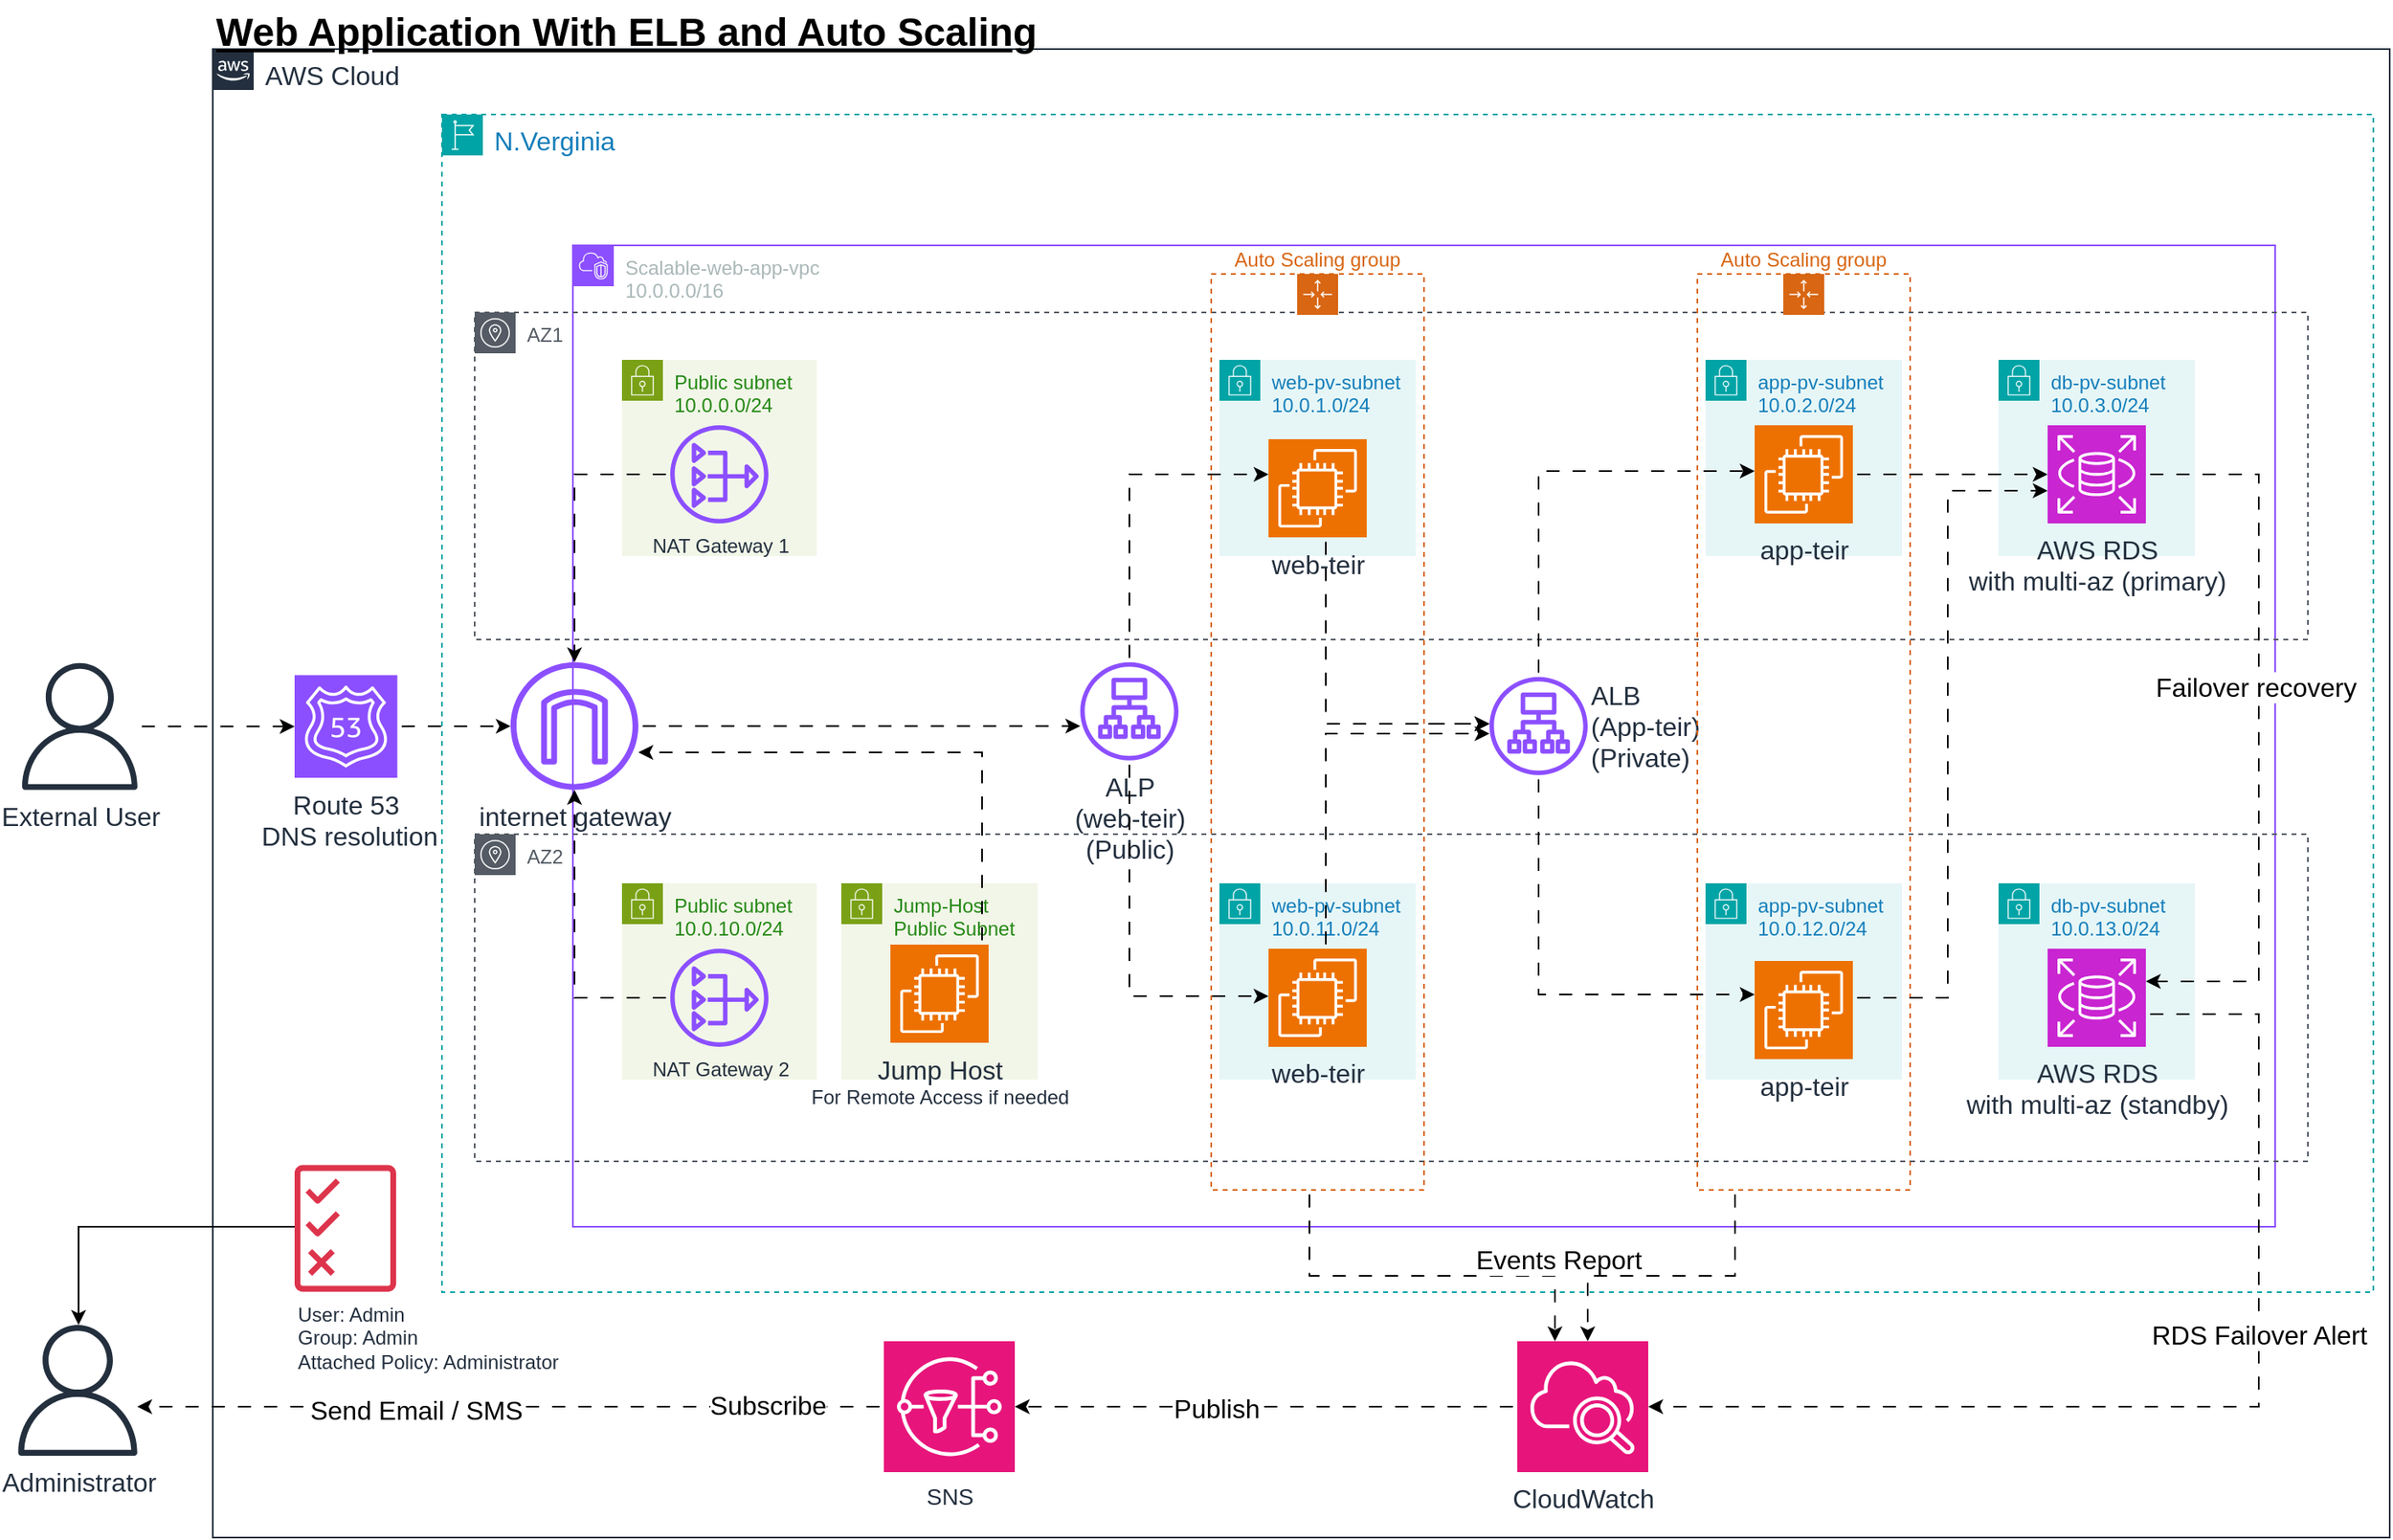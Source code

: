 <mxfile version="27.0.9">
  <diagram id="Ht1M8jgEwFfnCIfOTk4-" name="Page-1">
    <mxGraphModel dx="2320" dy="796" grid="1" gridSize="10" guides="1" tooltips="1" connect="1" arrows="1" fold="1" page="1" pageScale="1" pageWidth="827" pageHeight="1169" math="0" shadow="0">
      <root>
        <mxCell id="0" />
        <mxCell id="1" parent="0" />
        <mxCell id="b4flb2JjT_2tAVFo6Dxu-3" value="&lt;font style=&quot;font-size: 16px;&quot;&gt;AWS Cloud&lt;/font&gt;" style="points=[[0,0],[0.25,0],[0.5,0],[0.75,0],[1,0],[1,0.25],[1,0.5],[1,0.75],[1,1],[0.75,1],[0.5,1],[0.25,1],[0,1],[0,0.75],[0,0.5],[0,0.25]];outlineConnect=0;gradientColor=none;html=1;whiteSpace=wrap;fontSize=12;fontStyle=0;container=1;pointerEvents=0;collapsible=0;recursiveResize=0;shape=mxgraph.aws4.group;grIcon=mxgraph.aws4.group_aws_cloud_alt;strokeColor=#232F3E;fillColor=none;verticalAlign=top;align=left;spacingLeft=30;fontColor=#232F3E;dashed=0;shadow=0;" parent="1" vertex="1">
          <mxGeometry x="30" y="90" width="1330" height="910" as="geometry" />
        </mxCell>
        <mxCell id="b4flb2JjT_2tAVFo6Dxu-4" value="&lt;font style=&quot;font-size: 16px;&quot;&gt;N.Verginia&lt;/font&gt;&lt;div&gt;&lt;br&gt;&lt;/div&gt;" style="points=[[0,0],[0.25,0],[0.5,0],[0.75,0],[1,0],[1,0.25],[1,0.5],[1,0.75],[1,1],[0.75,1],[0.5,1],[0.25,1],[0,1],[0,0.75],[0,0.5],[0,0.25]];outlineConnect=0;gradientColor=none;html=1;whiteSpace=wrap;fontSize=10;fontStyle=0;container=1;pointerEvents=0;collapsible=0;recursiveResize=0;shape=mxgraph.aws4.group;grIcon=mxgraph.aws4.group_region;strokeColor=#00A4A6;fillColor=none;verticalAlign=top;align=left;spacingLeft=30;fontColor=#147EBA;dashed=1;" parent="b4flb2JjT_2tAVFo6Dxu-3" vertex="1">
          <mxGeometry x="140" y="40" width="1180" height="720" as="geometry" />
        </mxCell>
        <mxCell id="b4flb2JjT_2tAVFo6Dxu-5" value="Scalable-web-app-vpc&lt;br&gt;&lt;div&gt;10.0.0.0/16&lt;/div&gt;" style="points=[[0,0],[0.25,0],[0.5,0],[0.75,0],[1,0],[1,0.25],[1,0.5],[1,0.75],[1,1],[0.75,1],[0.5,1],[0.25,1],[0,1],[0,0.75],[0,0.5],[0,0.25]];outlineConnect=0;gradientColor=none;html=1;whiteSpace=wrap;fontSize=12;fontStyle=0;container=1;pointerEvents=0;collapsible=0;recursiveResize=0;shape=mxgraph.aws4.group;grIcon=mxgraph.aws4.group_vpc2;strokeColor=#8C4FFF;fillColor=none;verticalAlign=top;align=left;spacingLeft=30;fontColor=#AAB7B8;dashed=0;" parent="b4flb2JjT_2tAVFo6Dxu-4" vertex="1">
          <mxGeometry x="80" y="80" width="1040" height="600" as="geometry" />
        </mxCell>
        <mxCell id="K92_YSVIg4KTQZ9kCKeS-1" value="AZ1" style="sketch=0;outlineConnect=0;gradientColor=none;html=1;whiteSpace=wrap;fontSize=12;fontStyle=0;shape=mxgraph.aws4.group;grIcon=mxgraph.aws4.group_availability_zone;strokeColor=#545B64;fillColor=none;verticalAlign=top;align=left;spacingLeft=30;fontColor=#545B64;dashed=1;" parent="b4flb2JjT_2tAVFo6Dxu-5" vertex="1">
          <mxGeometry x="-60" y="41" width="1120" height="200" as="geometry" />
        </mxCell>
        <mxCell id="K92_YSVIg4KTQZ9kCKeS-3" value="db-pv-subnet&lt;div&gt;10.0.3.0/24&lt;/div&gt;" style="points=[[0,0],[0.25,0],[0.5,0],[0.75,0],[1,0],[1,0.25],[1,0.5],[1,0.75],[1,1],[0.75,1],[0.5,1],[0.25,1],[0,1],[0,0.75],[0,0.5],[0,0.25]];outlineConnect=0;gradientColor=none;html=1;whiteSpace=wrap;fontSize=12;fontStyle=0;container=1;pointerEvents=0;collapsible=0;recursiveResize=0;shape=mxgraph.aws4.group;grIcon=mxgraph.aws4.group_security_group;grStroke=0;strokeColor=#00A4A6;fillColor=#E6F6F7;verticalAlign=top;align=left;spacingLeft=30;fontColor=#147EBA;dashed=0;" parent="b4flb2JjT_2tAVFo6Dxu-5" vertex="1">
          <mxGeometry x="871" y="70" width="120" height="120" as="geometry" />
        </mxCell>
        <mxCell id="K92_YSVIg4KTQZ9kCKeS-4" value="&lt;font style=&quot;font-size: 16px;&quot;&gt;AWS RDS&lt;br&gt;with multi-az (primary)&lt;/font&gt;" style="sketch=0;points=[[0,0,0],[0.25,0,0],[0.5,0,0],[0.75,0,0],[1,0,0],[0,1,0],[0.25,1,0],[0.5,1,0],[0.75,1,0],[1,1,0],[0,0.25,0],[0,0.5,0],[0,0.75,0],[1,0.25,0],[1,0.5,0],[1,0.75,0]];outlineConnect=0;fontColor=#232F3E;fillColor=#C925D1;strokeColor=#ffffff;dashed=0;verticalLabelPosition=bottom;verticalAlign=top;align=center;html=1;fontSize=12;fontStyle=0;aspect=fixed;shape=mxgraph.aws4.resourceIcon;resIcon=mxgraph.aws4.rds;" parent="K92_YSVIg4KTQZ9kCKeS-3" vertex="1">
          <mxGeometry x="30" y="40" width="60" height="60" as="geometry" />
        </mxCell>
        <mxCell id="K92_YSVIg4KTQZ9kCKeS-10" value="&lt;font style=&quot;font-size: 16px;&quot;&gt;ALP&lt;br&gt;(web-teir)&lt;br&gt;(Public)&lt;/font&gt;" style="sketch=0;outlineConnect=0;fontColor=#232F3E;gradientColor=none;fillColor=#8C4FFF;strokeColor=none;dashed=0;verticalLabelPosition=bottom;verticalAlign=top;align=center;html=1;fontSize=12;fontStyle=0;aspect=fixed;pointerEvents=1;shape=mxgraph.aws4.application_load_balancer;" parent="b4flb2JjT_2tAVFo6Dxu-5" vertex="1">
          <mxGeometry x="310" y="254.88" width="60" height="60" as="geometry" />
        </mxCell>
        <mxCell id="K92_YSVIg4KTQZ9kCKeS-11" value="&lt;font style=&quot;font-size: 16px;&quot;&gt;ALB&lt;br&gt;(App-teir)&lt;br&gt;(Private)&lt;/font&gt;" style="sketch=0;outlineConnect=0;fontColor=#232F3E;gradientColor=none;fillColor=#8C4FFF;strokeColor=none;dashed=0;verticalLabelPosition=middle;verticalAlign=middle;align=left;html=1;fontSize=12;fontStyle=0;aspect=fixed;pointerEvents=1;shape=mxgraph.aws4.application_load_balancer;labelPosition=right;" parent="b4flb2JjT_2tAVFo6Dxu-5" vertex="1">
          <mxGeometry x="560" y="263.88" width="60" height="60" as="geometry" />
        </mxCell>
        <mxCell id="K92_YSVIg4KTQZ9kCKeS-13" value="Auto Scaling group" style="points=[[0,0],[0.25,0],[0.5,0],[0.75,0],[1,0],[1,0.25],[1,0.5],[1,0.75],[1,1],[0.75,1],[0.5,1],[0.25,1],[0,1],[0,0.75],[0,0.5],[0,0.25]];outlineConnect=0;gradientColor=none;html=1;whiteSpace=wrap;fontSize=12;fontStyle=0;container=1;pointerEvents=0;collapsible=0;recursiveResize=0;shape=mxgraph.aws4.groupCenter;grIcon=mxgraph.aws4.group_auto_scaling_group;grStroke=1;strokeColor=#D86613;fillColor=none;verticalAlign=bottom;align=center;fontColor=#D86613;dashed=1;spacingTop=25;labelPosition=center;verticalLabelPosition=top;" parent="b4flb2JjT_2tAVFo6Dxu-5" vertex="1">
          <mxGeometry x="687" y="17.53" width="130" height="560" as="geometry" />
        </mxCell>
        <mxCell id="9bY5V1TtdSW6T8y8k3cx-1" value="app-pv-subnet&lt;div&gt;10.0.2.0/24&lt;/div&gt;" style="points=[[0,0],[0.25,0],[0.5,0],[0.75,0],[1,0],[1,0.25],[1,0.5],[1,0.75],[1,1],[0.75,1],[0.5,1],[0.25,1],[0,1],[0,0.75],[0,0.5],[0,0.25]];outlineConnect=0;gradientColor=none;html=1;whiteSpace=wrap;fontSize=12;fontStyle=0;container=1;pointerEvents=0;collapsible=0;recursiveResize=0;shape=mxgraph.aws4.group;grIcon=mxgraph.aws4.group_security_group;grStroke=0;strokeColor=#00A4A6;fillColor=#E6F6F7;verticalAlign=top;align=left;spacingLeft=30;fontColor=#147EBA;dashed=0;" parent="K92_YSVIg4KTQZ9kCKeS-13" vertex="1">
          <mxGeometry x="5" y="52.47" width="120" height="120" as="geometry" />
        </mxCell>
        <mxCell id="K92_YSVIg4KTQZ9kCKeS-7" value="&lt;font style=&quot;font-size: 16px;&quot;&gt;app-teir&lt;/font&gt;" style="sketch=0;points=[[0,0,0],[0.25,0,0],[0.5,0,0],[0.75,0,0],[1,0,0],[0,1,0],[0.25,1,0],[0.5,1,0],[0.75,1,0],[1,1,0],[0,0.25,0],[0,0.5,0],[0,0.75,0],[1,0.25,0],[1,0.5,0],[1,0.75,0]];outlineConnect=0;fontColor=#232F3E;fillColor=#ED7100;strokeColor=#ffffff;dashed=0;verticalLabelPosition=bottom;verticalAlign=top;align=center;html=1;fontSize=12;fontStyle=0;aspect=fixed;shape=mxgraph.aws4.resourceIcon;resIcon=mxgraph.aws4.ec2;" parent="9bY5V1TtdSW6T8y8k3cx-1" vertex="1">
          <mxGeometry x="30" y="40" width="60" height="60" as="geometry" />
        </mxCell>
        <mxCell id="K92_YSVIg4KTQZ9kCKeS-28" style="edgeStyle=orthogonalEdgeStyle;rounded=0;orthogonalLoop=1;jettySize=auto;html=1;flowAnimation=1;" parent="b4flb2JjT_2tAVFo6Dxu-5" source="K92_YSVIg4KTQZ9kCKeS-14" target="K92_YSVIg4KTQZ9kCKeS-11" edge="1">
          <mxGeometry relative="1" as="geometry">
            <Array as="points">
              <mxPoint x="530" y="292.53" />
              <mxPoint x="530" y="292.53" />
            </Array>
          </mxGeometry>
        </mxCell>
        <mxCell id="K92_YSVIg4KTQZ9kCKeS-14" value="Auto Scaling group" style="points=[[0,0],[0.25,0],[0.5,0],[0.75,0],[1,0],[1,0.25],[1,0.5],[1,0.75],[1,1],[0.75,1],[0.5,1],[0.25,1],[0,1],[0,0.75],[0,0.5],[0,0.25]];outlineConnect=0;gradientColor=none;html=1;whiteSpace=wrap;fontSize=12;fontStyle=0;container=1;pointerEvents=0;collapsible=0;recursiveResize=0;shape=mxgraph.aws4.groupCenter;grIcon=mxgraph.aws4.group_auto_scaling_group;grStroke=1;strokeColor=#D86613;fillColor=none;verticalAlign=bottom;align=center;fontColor=#D86613;dashed=1;spacingTop=25;labelPosition=center;verticalLabelPosition=top;" parent="b4flb2JjT_2tAVFo6Dxu-5" vertex="1">
          <mxGeometry x="390" y="17.53" width="130" height="560" as="geometry" />
        </mxCell>
        <mxCell id="K92_YSVIg4KTQZ9kCKeS-5" value="web-pv-subnet&lt;div&gt;10.0.1.0/24&lt;/div&gt;" style="points=[[0,0],[0.25,0],[0.5,0],[0.75,0],[1,0],[1,0.25],[1,0.5],[1,0.75],[1,1],[0.75,1],[0.5,1],[0.25,1],[0,1],[0,0.75],[0,0.5],[0,0.25]];outlineConnect=0;gradientColor=none;html=1;whiteSpace=wrap;fontSize=12;fontStyle=0;container=1;pointerEvents=0;collapsible=0;recursiveResize=0;shape=mxgraph.aws4.group;grIcon=mxgraph.aws4.group_security_group;grStroke=0;strokeColor=#00A4A6;fillColor=#E6F6F7;verticalAlign=top;align=left;spacingLeft=30;fontColor=#147EBA;dashed=0;" parent="K92_YSVIg4KTQZ9kCKeS-14" vertex="1">
          <mxGeometry x="5" y="52.47" width="120" height="120" as="geometry" />
        </mxCell>
        <mxCell id="K92_YSVIg4KTQZ9kCKeS-2" value="AZ2" style="sketch=0;outlineConnect=0;gradientColor=none;html=1;whiteSpace=wrap;fontSize=12;fontStyle=0;shape=mxgraph.aws4.group;grIcon=mxgraph.aws4.group_availability_zone;strokeColor=#545B64;fillColor=none;verticalAlign=top;align=left;spacingLeft=30;fontColor=#545B64;dashed=1;" parent="b4flb2JjT_2tAVFo6Dxu-5" vertex="1">
          <mxGeometry x="-60" y="360" width="1120" height="200" as="geometry" />
        </mxCell>
        <mxCell id="9bY5V1TtdSW6T8y8k3cx-2" value="db-pv-subnet&lt;div&gt;10.0.13.0/24&lt;/div&gt;" style="points=[[0,0],[0.25,0],[0.5,0],[0.75,0],[1,0],[1,0.25],[1,0.5],[1,0.75],[1,1],[0.75,1],[0.5,1],[0.25,1],[0,1],[0,0.75],[0,0.5],[0,0.25]];outlineConnect=0;gradientColor=none;html=1;whiteSpace=wrap;fontSize=12;fontStyle=0;container=1;pointerEvents=0;collapsible=0;recursiveResize=0;shape=mxgraph.aws4.group;grIcon=mxgraph.aws4.group_security_group;grStroke=0;strokeColor=#00A4A6;fillColor=#E6F6F7;verticalAlign=top;align=left;spacingLeft=30;fontColor=#147EBA;dashed=0;" parent="b4flb2JjT_2tAVFo6Dxu-5" vertex="1">
          <mxGeometry x="871" y="390" width="120" height="120" as="geometry" />
        </mxCell>
        <mxCell id="b4flb2JjT_2tAVFo6Dxu-18" value="&lt;font style=&quot;font-size: 16px;&quot;&gt;AWS RDS&lt;br&gt;with multi-az (standby)&lt;/font&gt;" style="sketch=0;points=[[0,0,0],[0.25,0,0],[0.5,0,0],[0.75,0,0],[1,0,0],[0,1,0],[0.25,1,0],[0.5,1,0],[0.75,1,0],[1,1,0],[0,0.25,0],[0,0.5,0],[0,0.75,0],[1,0.25,0],[1,0.5,0],[1,0.75,0]];outlineConnect=0;fontColor=#232F3E;fillColor=#C925D1;strokeColor=#ffffff;dashed=0;verticalLabelPosition=bottom;verticalAlign=top;align=center;html=1;fontSize=12;fontStyle=0;aspect=fixed;shape=mxgraph.aws4.resourceIcon;resIcon=mxgraph.aws4.rds;" parent="9bY5V1TtdSW6T8y8k3cx-2" vertex="1">
          <mxGeometry x="30" y="40" width="60" height="60" as="geometry" />
        </mxCell>
        <mxCell id="b4flb2JjT_2tAVFo6Dxu-9" value="app-pv-subnet&lt;div&gt;10.0.12.0/24&lt;/div&gt;" style="points=[[0,0],[0.25,0],[0.5,0],[0.75,0],[1,0],[1,0.25],[1,0.5],[1,0.75],[1,1],[0.75,1],[0.5,1],[0.25,1],[0,1],[0,0.75],[0,0.5],[0,0.25]];outlineConnect=0;gradientColor=none;html=1;whiteSpace=wrap;fontSize=12;fontStyle=0;container=1;pointerEvents=0;collapsible=0;recursiveResize=0;shape=mxgraph.aws4.group;grIcon=mxgraph.aws4.group_security_group;grStroke=0;strokeColor=#00A4A6;fillColor=#E6F6F7;verticalAlign=top;align=left;spacingLeft=30;fontColor=#147EBA;dashed=0;" parent="b4flb2JjT_2tAVFo6Dxu-5" vertex="1">
          <mxGeometry x="692" y="390" width="120" height="120" as="geometry" />
        </mxCell>
        <mxCell id="K92_YSVIg4KTQZ9kCKeS-8" value="web-pv-subnet&lt;div&gt;10.0.11.0/24&lt;/div&gt;" style="points=[[0,0],[0.25,0],[0.5,0],[0.75,0],[1,0],[1,0.25],[1,0.5],[1,0.75],[1,1],[0.75,1],[0.5,1],[0.25,1],[0,1],[0,0.75],[0,0.5],[0,0.25]];outlineConnect=0;gradientColor=none;html=1;whiteSpace=wrap;fontSize=12;fontStyle=0;container=1;pointerEvents=0;collapsible=0;recursiveResize=0;shape=mxgraph.aws4.group;grIcon=mxgraph.aws4.group_security_group;grStroke=0;strokeColor=#00A4A6;fillColor=#E6F6F7;verticalAlign=top;align=left;spacingLeft=30;fontColor=#147EBA;dashed=0;" parent="b4flb2JjT_2tAVFo6Dxu-5" vertex="1">
          <mxGeometry x="395" y="390" width="120" height="120" as="geometry" />
        </mxCell>
        <mxCell id="K92_YSVIg4KTQZ9kCKeS-9" value="&lt;font style=&quot;font-size: 16px;&quot;&gt;web-teir&lt;/font&gt;" style="sketch=0;points=[[0,0,0],[0.25,0,0],[0.5,0,0],[0.75,0,0],[1,0,0],[0,1,0],[0.25,1,0],[0.5,1,0],[0.75,1,0],[1,1,0],[0,0.25,0],[0,0.5,0],[0,0.75,0],[1,0.25,0],[1,0.5,0],[1,0.75,0]];outlineConnect=0;fontColor=#232F3E;fillColor=#ED7100;strokeColor=#ffffff;dashed=0;verticalLabelPosition=bottom;verticalAlign=top;align=center;html=1;fontSize=12;fontStyle=0;aspect=fixed;shape=mxgraph.aws4.resourceIcon;resIcon=mxgraph.aws4.ec2;" parent="K92_YSVIg4KTQZ9kCKeS-8" vertex="1">
          <mxGeometry x="30" y="40" width="60" height="60" as="geometry" />
        </mxCell>
        <mxCell id="K92_YSVIg4KTQZ9kCKeS-26" style="edgeStyle=orthogonalEdgeStyle;rounded=0;orthogonalLoop=1;jettySize=auto;html=1;flowAnimation=1;" parent="b4flb2JjT_2tAVFo6Dxu-5" source="b4flb2JjT_2tAVFo6Dxu-17" target="K92_YSVIg4KTQZ9kCKeS-10" edge="1">
          <mxGeometry relative="1" as="geometry">
            <mxPoint x="40" y="270" as="sourcePoint" />
            <mxPoint x="120" y="284" as="targetPoint" />
            <Array as="points">
              <mxPoint x="240" y="294" />
              <mxPoint x="240" y="294" />
            </Array>
          </mxGeometry>
        </mxCell>
        <mxCell id="b4flb2JjT_2tAVFo6Dxu-17" value="&lt;font style=&quot;font-size: 16px;&quot;&gt;internet gateway&lt;/font&gt;" style="sketch=0;outlineConnect=0;fontColor=#232F3E;gradientColor=none;fillColor=#8C4FFF;strokeColor=none;dashed=0;verticalLabelPosition=bottom;verticalAlign=top;align=center;html=1;fontSize=12;fontStyle=0;aspect=fixed;pointerEvents=1;shape=mxgraph.aws4.internet_gateway;labelPosition=center;" parent="b4flb2JjT_2tAVFo6Dxu-5" vertex="1">
          <mxGeometry x="-38" y="254.88" width="78" height="78" as="geometry" />
        </mxCell>
        <mxCell id="CFo8qbuWv0ljW1Xv3TPF-16" style="edgeStyle=orthogonalEdgeStyle;rounded=0;orthogonalLoop=1;jettySize=auto;html=1;flowAnimation=1;" parent="b4flb2JjT_2tAVFo6Dxu-5" source="K92_YSVIg4KTQZ9kCKeS-6" target="K92_YSVIg4KTQZ9kCKeS-11" edge="1">
          <mxGeometry relative="1" as="geometry">
            <Array as="points">
              <mxPoint x="460" y="292.53" />
            </Array>
          </mxGeometry>
        </mxCell>
        <mxCell id="K92_YSVIg4KTQZ9kCKeS-6" value="&lt;font style=&quot;font-size: 16px;&quot;&gt;web-teir&lt;/font&gt;" style="sketch=0;points=[[0,0,0],[0.25,0,0],[0.5,0,0],[0.75,0,0],[1,0,0],[0,1,0],[0.25,1,0],[0.5,1,0],[0.75,1,0],[1,1,0],[0,0.25,0],[0,0.5,0],[0,0.75,0],[1,0.25,0],[1,0.5,0],[1,0.75,0]];outlineConnect=0;fontColor=#232F3E;fillColor=#ED7100;strokeColor=#ffffff;dashed=0;verticalLabelPosition=bottom;verticalAlign=top;align=center;html=1;fontSize=12;fontStyle=0;aspect=fixed;shape=mxgraph.aws4.resourceIcon;resIcon=mxgraph.aws4.ec2;" parent="b4flb2JjT_2tAVFo6Dxu-5" vertex="1">
          <mxGeometry x="425" y="118.53" width="60" height="60" as="geometry" />
        </mxCell>
        <mxCell id="K92_YSVIg4KTQZ9kCKeS-22" value="Public subnet&lt;br&gt;10.0.0.0/24" style="points=[[0,0],[0.25,0],[0.5,0],[0.75,0],[1,0],[1,0.25],[1,0.5],[1,0.75],[1,1],[0.75,1],[0.5,1],[0.25,1],[0,1],[0,0.75],[0,0.5],[0,0.25]];outlineConnect=0;gradientColor=none;html=1;whiteSpace=wrap;fontSize=12;fontStyle=0;container=1;pointerEvents=0;collapsible=0;recursiveResize=0;shape=mxgraph.aws4.group;grIcon=mxgraph.aws4.group_security_group;grStroke=0;strokeColor=#7AA116;fillColor=#F2F6E8;verticalAlign=top;align=left;spacingLeft=30;fontColor=#248814;dashed=0;" parent="b4flb2JjT_2tAVFo6Dxu-5" vertex="1">
          <mxGeometry x="30" y="70" width="119" height="120" as="geometry" />
        </mxCell>
        <mxCell id="K92_YSVIg4KTQZ9kCKeS-24" value="NAT Gateway 1" style="sketch=0;outlineConnect=0;fontColor=#232F3E;gradientColor=none;fillColor=#8C4FFF;strokeColor=none;dashed=0;verticalLabelPosition=bottom;verticalAlign=top;align=center;html=1;fontSize=12;fontStyle=0;aspect=fixed;pointerEvents=1;shape=mxgraph.aws4.nat_gateway;" parent="K92_YSVIg4KTQZ9kCKeS-22" vertex="1">
          <mxGeometry x="29.5" y="40" width="60" height="60" as="geometry" />
        </mxCell>
        <mxCell id="K92_YSVIg4KTQZ9kCKeS-23" value="Public subnet&lt;br&gt;10.0.10.0/24" style="points=[[0,0],[0.25,0],[0.5,0],[0.75,0],[1,0],[1,0.25],[1,0.5],[1,0.75],[1,1],[0.75,1],[0.5,1],[0.25,1],[0,1],[0,0.75],[0,0.5],[0,0.25]];outlineConnect=0;gradientColor=none;html=1;whiteSpace=wrap;fontSize=12;fontStyle=0;container=1;pointerEvents=0;collapsible=0;recursiveResize=0;shape=mxgraph.aws4.group;grIcon=mxgraph.aws4.group_security_group;grStroke=0;strokeColor=#7AA116;fillColor=#F2F6E8;verticalAlign=top;align=left;spacingLeft=30;fontColor=#248814;dashed=0;" parent="b4flb2JjT_2tAVFo6Dxu-5" vertex="1">
          <mxGeometry x="30" y="390" width="119" height="120" as="geometry" />
        </mxCell>
        <mxCell id="K92_YSVIg4KTQZ9kCKeS-25" value="NAT Gateway 2" style="sketch=0;outlineConnect=0;fontColor=#232F3E;gradientColor=none;fillColor=#8C4FFF;strokeColor=none;dashed=0;verticalLabelPosition=bottom;verticalAlign=top;align=center;html=1;fontSize=12;fontStyle=0;aspect=fixed;pointerEvents=1;shape=mxgraph.aws4.nat_gateway;" parent="K92_YSVIg4KTQZ9kCKeS-23" vertex="1">
          <mxGeometry x="29.5" y="40" width="60" height="60" as="geometry" />
        </mxCell>
        <mxCell id="K92_YSVIg4KTQZ9kCKeS-34" style="edgeStyle=orthogonalEdgeStyle;rounded=0;orthogonalLoop=1;jettySize=auto;html=1;flowAnimation=1;" parent="b4flb2JjT_2tAVFo6Dxu-5" source="K92_YSVIg4KTQZ9kCKeS-25" target="b4flb2JjT_2tAVFo6Dxu-17" edge="1">
          <mxGeometry relative="1" as="geometry" />
        </mxCell>
        <mxCell id="K92_YSVIg4KTQZ9kCKeS-35" style="edgeStyle=orthogonalEdgeStyle;rounded=0;orthogonalLoop=1;jettySize=auto;html=1;flowAnimation=1;" parent="b4flb2JjT_2tAVFo6Dxu-5" source="K92_YSVIg4KTQZ9kCKeS-24" target="b4flb2JjT_2tAVFo6Dxu-17" edge="1">
          <mxGeometry relative="1" as="geometry" />
        </mxCell>
        <mxCell id="K92_YSVIg4KTQZ9kCKeS-33" style="edgeStyle=orthogonalEdgeStyle;rounded=0;orthogonalLoop=1;jettySize=auto;html=1;flowAnimation=1;" parent="b4flb2JjT_2tAVFo6Dxu-5" source="K92_YSVIg4KTQZ9kCKeS-11" target="K92_YSVIg4KTQZ9kCKeS-7" edge="1">
          <mxGeometry relative="1" as="geometry">
            <Array as="points">
              <mxPoint x="590" y="138" />
            </Array>
          </mxGeometry>
        </mxCell>
        <mxCell id="CFo8qbuWv0ljW1Xv3TPF-12" style="edgeStyle=orthogonalEdgeStyle;rounded=0;orthogonalLoop=1;jettySize=auto;html=1;flowAnimation=1;" parent="b4flb2JjT_2tAVFo6Dxu-5" source="K92_YSVIg4KTQZ9kCKeS-11" target="b4flb2JjT_2tAVFo6Dxu-13" edge="1">
          <mxGeometry relative="1" as="geometry">
            <Array as="points">
              <mxPoint x="590" y="458" />
            </Array>
          </mxGeometry>
        </mxCell>
        <mxCell id="CFo8qbuWv0ljW1Xv3TPF-13" style="edgeStyle=orthogonalEdgeStyle;rounded=0;orthogonalLoop=1;jettySize=auto;html=1;flowAnimation=1;" parent="b4flb2JjT_2tAVFo6Dxu-5" source="b4flb2JjT_2tAVFo6Dxu-13" target="K92_YSVIg4KTQZ9kCKeS-4" edge="1">
          <mxGeometry relative="1" as="geometry">
            <Array as="points">
              <mxPoint x="840" y="460" />
              <mxPoint x="840" y="150" />
            </Array>
          </mxGeometry>
        </mxCell>
        <mxCell id="K92_YSVIg4KTQZ9kCKeS-27" style="edgeStyle=orthogonalEdgeStyle;rounded=0;orthogonalLoop=1;jettySize=auto;html=1;flowAnimation=1;" parent="b4flb2JjT_2tAVFo6Dxu-5" source="K92_YSVIg4KTQZ9kCKeS-10" target="K92_YSVIg4KTQZ9kCKeS-6" edge="1">
          <mxGeometry relative="1" as="geometry">
            <Array as="points">
              <mxPoint x="340" y="140" />
            </Array>
          </mxGeometry>
        </mxCell>
        <mxCell id="CFo8qbuWv0ljW1Xv3TPF-15" style="edgeStyle=orthogonalEdgeStyle;rounded=0;orthogonalLoop=1;jettySize=auto;html=1;flowAnimation=1;" parent="b4flb2JjT_2tAVFo6Dxu-5" source="K92_YSVIg4KTQZ9kCKeS-10" target="K92_YSVIg4KTQZ9kCKeS-9" edge="1">
          <mxGeometry relative="1" as="geometry">
            <Array as="points">
              <mxPoint x="340" y="459" />
            </Array>
          </mxGeometry>
        </mxCell>
        <mxCell id="CFo8qbuWv0ljW1Xv3TPF-17" style="edgeStyle=orthogonalEdgeStyle;rounded=0;orthogonalLoop=1;jettySize=auto;html=1;flowAnimation=1;" parent="b4flb2JjT_2tAVFo6Dxu-5" source="K92_YSVIg4KTQZ9kCKeS-9" target="K92_YSVIg4KTQZ9kCKeS-11" edge="1">
          <mxGeometry relative="1" as="geometry">
            <Array as="points">
              <mxPoint x="460" y="298.53" />
            </Array>
          </mxGeometry>
        </mxCell>
        <mxCell id="EyPU-v3u3_CYRtg52pki-18" style="edgeStyle=orthogonalEdgeStyle;rounded=0;orthogonalLoop=1;jettySize=auto;html=1;flowAnimation=1;" parent="b4flb2JjT_2tAVFo6Dxu-5" source="K92_YSVIg4KTQZ9kCKeS-7" target="K92_YSVIg4KTQZ9kCKeS-4" edge="1">
          <mxGeometry relative="1" as="geometry">
            <Array as="points">
              <mxPoint x="750" y="140" />
              <mxPoint x="750" y="140" />
            </Array>
          </mxGeometry>
        </mxCell>
        <mxCell id="b4flb2JjT_2tAVFo6Dxu-13" value="&lt;font style=&quot;font-size: 16px;&quot;&gt;app-teir&lt;/font&gt;" style="sketch=0;points=[[0,0,0],[0.25,0,0],[0.5,0,0],[0.75,0,0],[1,0,0],[0,1,0],[0.25,1,0],[0.5,1,0],[0.75,1,0],[1,1,0],[0,0.25,0],[0,0.5,0],[0,0.75,0],[1,0.25,0],[1,0.5,0],[1,0.75,0]];outlineConnect=0;fontColor=#232F3E;fillColor=#ED7100;strokeColor=#ffffff;dashed=0;verticalLabelPosition=bottom;verticalAlign=top;align=center;html=1;fontSize=12;fontStyle=0;aspect=fixed;shape=mxgraph.aws4.resourceIcon;resIcon=mxgraph.aws4.ec2;" parent="b4flb2JjT_2tAVFo6Dxu-5" vertex="1">
          <mxGeometry x="722" y="437.53" width="60" height="60" as="geometry" />
        </mxCell>
        <mxCell id="EyPU-v3u3_CYRtg52pki-29" value="Jump-Host Public Subnet" style="points=[[0,0],[0.25,0],[0.5,0],[0.75,0],[1,0],[1,0.25],[1,0.5],[1,0.75],[1,1],[0.75,1],[0.5,1],[0.25,1],[0,1],[0,0.75],[0,0.5],[0,0.25]];outlineConnect=0;gradientColor=none;html=1;whiteSpace=wrap;fontSize=12;fontStyle=0;container=1;pointerEvents=0;collapsible=0;recursiveResize=0;shape=mxgraph.aws4.group;grIcon=mxgraph.aws4.group_security_group;grStroke=0;strokeColor=#7AA116;fillColor=#F2F6E8;verticalAlign=top;align=left;spacingLeft=30;fontColor=#248814;dashed=0;" parent="b4flb2JjT_2tAVFo6Dxu-5" vertex="1">
          <mxGeometry x="164" y="390" width="120" height="120" as="geometry" />
        </mxCell>
        <mxCell id="EyPU-v3u3_CYRtg52pki-30" value="&lt;font style=&quot;&quot;&gt;&lt;span style=&quot;font-size: 16px;&quot;&gt;Jump Host&lt;/span&gt;&lt;br&gt;&lt;font&gt;For Remote Access if needed&lt;/font&gt;&lt;/font&gt;" style="sketch=0;points=[[0,0,0],[0.25,0,0],[0.5,0,0],[0.75,0,0],[1,0,0],[0,1,0],[0.25,1,0],[0.5,1,0],[0.75,1,0],[1,1,0],[0,0.25,0],[0,0.5,0],[0,0.75,0],[1,0.25,0],[1,0.5,0],[1,0.75,0]];outlineConnect=0;fontColor=#232F3E;fillColor=#ED7100;strokeColor=#ffffff;dashed=0;verticalLabelPosition=bottom;verticalAlign=top;align=center;html=1;fontSize=12;fontStyle=0;aspect=fixed;shape=mxgraph.aws4.resourceIcon;resIcon=mxgraph.aws4.ec2;" parent="EyPU-v3u3_CYRtg52pki-29" vertex="1">
          <mxGeometry x="30" y="37.53" width="60" height="60" as="geometry" />
        </mxCell>
        <mxCell id="EyPU-v3u3_CYRtg52pki-31" style="edgeStyle=orthogonalEdgeStyle;rounded=0;orthogonalLoop=1;jettySize=auto;html=1;flowAnimation=1;" parent="b4flb2JjT_2tAVFo6Dxu-5" source="EyPU-v3u3_CYRtg52pki-30" target="b4flb2JjT_2tAVFo6Dxu-17" edge="1">
          <mxGeometry relative="1" as="geometry">
            <Array as="points">
              <mxPoint x="250" y="310" />
            </Array>
          </mxGeometry>
        </mxCell>
        <mxCell id="EyPU-v3u3_CYRtg52pki-34" style="edgeStyle=orthogonalEdgeStyle;rounded=0;orthogonalLoop=1;jettySize=auto;html=1;flowAnimation=1;" parent="b4flb2JjT_2tAVFo6Dxu-5" source="K92_YSVIg4KTQZ9kCKeS-4" target="b4flb2JjT_2tAVFo6Dxu-18" edge="1">
          <mxGeometry relative="1" as="geometry">
            <Array as="points">
              <mxPoint x="1030" y="140" />
              <mxPoint x="1030" y="450" />
            </Array>
          </mxGeometry>
        </mxCell>
        <mxCell id="EyPU-v3u3_CYRtg52pki-35" value="&lt;span style=&quot;font-size: 16px;&quot;&gt;Failover recovery&lt;/span&gt;" style="edgeLabel;html=1;align=center;verticalAlign=middle;resizable=0;points=[];" parent="EyPU-v3u3_CYRtg52pki-34" vertex="1" connectable="0">
          <mxGeometry x="-0.112" y="-2" relative="1" as="geometry">
            <mxPoint as="offset" />
          </mxGeometry>
        </mxCell>
        <mxCell id="EyPU-v3u3_CYRtg52pki-1" value="&lt;font style=&quot;font-size: 14px;&quot;&gt;SNS&lt;/font&gt;" style="sketch=0;points=[[0,0,0],[0.25,0,0],[0.5,0,0],[0.75,0,0],[1,0,0],[0,1,0],[0.25,1,0],[0.5,1,0],[0.75,1,0],[1,1,0],[0,0.25,0],[0,0.5,0],[0,0.75,0],[1,0.25,0],[1,0.5,0],[1,0.75,0]];outlineConnect=0;fontColor=#232F3E;fillColor=#E7157B;strokeColor=#ffffff;dashed=0;verticalLabelPosition=bottom;verticalAlign=top;align=center;html=1;fontSize=12;fontStyle=0;aspect=fixed;shape=mxgraph.aws4.resourceIcon;resIcon=mxgraph.aws4.sns;" parent="b4flb2JjT_2tAVFo6Dxu-3" vertex="1">
          <mxGeometry x="410" y="790" width="80" height="80" as="geometry" />
        </mxCell>
        <mxCell id="EyPU-v3u3_CYRtg52pki-6" style="edgeStyle=orthogonalEdgeStyle;rounded=0;orthogonalLoop=1;jettySize=auto;html=1;flowAnimation=1;" parent="b4flb2JjT_2tAVFo6Dxu-3" source="EyPU-v3u3_CYRtg52pki-2" target="EyPU-v3u3_CYRtg52pki-1" edge="1">
          <mxGeometry relative="1" as="geometry">
            <Array as="points">
              <mxPoint x="640" y="830" />
              <mxPoint x="640" y="830" />
            </Array>
          </mxGeometry>
        </mxCell>
        <mxCell id="EyPU-v3u3_CYRtg52pki-9" value="&lt;font style=&quot;font-size: 16px;&quot;&gt;Publish&lt;/font&gt;" style="edgeLabel;html=1;align=center;verticalAlign=middle;resizable=0;points=[];" parent="EyPU-v3u3_CYRtg52pki-6" vertex="1" connectable="0">
          <mxGeometry x="0.21" y="1" relative="1" as="geometry">
            <mxPoint x="1" as="offset" />
          </mxGeometry>
        </mxCell>
        <mxCell id="EyPU-v3u3_CYRtg52pki-2" value="&lt;font style=&quot;font-size: 16px;&quot;&gt;CloudWatch&lt;/font&gt;" style="sketch=0;points=[[0,0,0],[0.25,0,0],[0.5,0,0],[0.75,0,0],[1,0,0],[0,1,0],[0.25,1,0],[0.5,1,0],[0.75,1,0],[1,1,0],[0,0.25,0],[0,0.5,0],[0,0.75,0],[1,0.25,0],[1,0.5,0],[1,0.75,0]];points=[[0,0,0],[0.25,0,0],[0.5,0,0],[0.75,0,0],[1,0,0],[0,1,0],[0.25,1,0],[0.5,1,0],[0.75,1,0],[1,1,0],[0,0.25,0],[0,0.5,0],[0,0.75,0],[1,0.25,0],[1,0.5,0],[1,0.75,0]];outlineConnect=0;fontColor=#232F3E;fillColor=#E7157B;strokeColor=#ffffff;dashed=0;verticalLabelPosition=bottom;verticalAlign=top;align=center;html=1;fontSize=12;fontStyle=0;aspect=fixed;shape=mxgraph.aws4.resourceIcon;resIcon=mxgraph.aws4.cloudwatch_2;" parent="b4flb2JjT_2tAVFo6Dxu-3" vertex="1">
          <mxGeometry x="797" y="790" width="80" height="80" as="geometry" />
        </mxCell>
        <mxCell id="CFo8qbuWv0ljW1Xv3TPF-1" value="&lt;font style=&quot;font-size: 16px;&quot;&gt;Route 53&lt;br&gt;&amp;nbsp;DNS resolution&lt;/font&gt;" style="sketch=0;points=[[0,0,0],[0.25,0,0],[0.5,0,0],[0.75,0,0],[1,0,0],[0,1,0],[0.25,1,0],[0.5,1,0],[0.75,1,0],[1,1,0],[0,0.25,0],[0,0.5,0],[0,0.75,0],[1,0.25,0],[1,0.5,0],[1,0.75,0]];outlineConnect=0;fontColor=#232F3E;fillColor=#8C4FFF;strokeColor=#ffffff;dashed=0;verticalLabelPosition=bottom;verticalAlign=top;align=center;html=1;fontSize=12;fontStyle=0;aspect=fixed;shape=mxgraph.aws4.resourceIcon;resIcon=mxgraph.aws4.route_53;" parent="b4flb2JjT_2tAVFo6Dxu-3" vertex="1">
          <mxGeometry x="50" y="382.76" width="62.75" height="62.75" as="geometry" />
        </mxCell>
        <mxCell id="CFo8qbuWv0ljW1Xv3TPF-3" style="rounded=0;orthogonalLoop=1;jettySize=auto;html=1;flowAnimation=1;shadow=0;" parent="b4flb2JjT_2tAVFo6Dxu-3" source="CFo8qbuWv0ljW1Xv3TPF-1" target="b4flb2JjT_2tAVFo6Dxu-17" edge="1">
          <mxGeometry relative="1" as="geometry" />
        </mxCell>
        <mxCell id="EyPU-v3u3_CYRtg52pki-20" style="edgeStyle=orthogonalEdgeStyle;rounded=0;orthogonalLoop=1;jettySize=auto;html=1;flowAnimation=1;" parent="b4flb2JjT_2tAVFo6Dxu-3" source="K92_YSVIg4KTQZ9kCKeS-14" target="EyPU-v3u3_CYRtg52pki-2" edge="1">
          <mxGeometry relative="1" as="geometry">
            <Array as="points">
              <mxPoint x="670" y="750" />
              <mxPoint x="820" y="750" />
            </Array>
          </mxGeometry>
        </mxCell>
        <mxCell id="EyPU-v3u3_CYRtg52pki-22" value="&lt;font style=&quot;font-size: 16px;&quot;&gt;Events Report&lt;/font&gt;" style="edgeLabel;html=1;align=center;verticalAlign=middle;resizable=0;points=[];" parent="EyPU-v3u3_CYRtg52pki-20" vertex="1" connectable="0">
          <mxGeometry x="0.275" relative="1" as="geometry">
            <mxPoint x="50" y="-10" as="offset" />
          </mxGeometry>
        </mxCell>
        <mxCell id="EyPU-v3u3_CYRtg52pki-21" style="edgeStyle=orthogonalEdgeStyle;rounded=0;orthogonalLoop=1;jettySize=auto;html=1;flowAnimation=1;" parent="b4flb2JjT_2tAVFo6Dxu-3" source="K92_YSVIg4KTQZ9kCKeS-13" target="EyPU-v3u3_CYRtg52pki-2" edge="1">
          <mxGeometry relative="1" as="geometry">
            <Array as="points">
              <mxPoint x="930" y="750" />
              <mxPoint x="840" y="750" />
            </Array>
          </mxGeometry>
        </mxCell>
        <mxCell id="EyPU-v3u3_CYRtg52pki-17" style="edgeStyle=orthogonalEdgeStyle;rounded=0;orthogonalLoop=1;jettySize=auto;html=1;flowAnimation=1;" parent="b4flb2JjT_2tAVFo6Dxu-3" source="b4flb2JjT_2tAVFo6Dxu-18" target="EyPU-v3u3_CYRtg52pki-2" edge="1">
          <mxGeometry relative="1" as="geometry">
            <mxPoint x="1221" y="610" as="sourcePoint" />
            <mxPoint x="920" y="840" as="targetPoint" />
            <Array as="points">
              <mxPoint x="1250" y="590" />
              <mxPoint x="1250" y="830" />
            </Array>
          </mxGeometry>
        </mxCell>
        <mxCell id="EyPU-v3u3_CYRtg52pki-19" value="&lt;font style=&quot;font-size: 16px;&quot;&gt;RDS Failover Alert&lt;/font&gt;" style="edgeLabel;html=1;align=center;verticalAlign=middle;resizable=0;points=[];" parent="EyPU-v3u3_CYRtg52pki-17" vertex="1" connectable="0">
          <mxGeometry x="-0.225" relative="1" as="geometry">
            <mxPoint as="offset" />
          </mxGeometry>
        </mxCell>
        <mxCell id="6YvM2vjzpfYr8d6gulpe-1" value="User: Admin&lt;br&gt;Group: Admin&lt;br&gt;Attached Policy: Administrator&amp;nbsp;" style="sketch=0;outlineConnect=0;fontColor=#232F3E;gradientColor=none;fillColor=#DD344C;strokeColor=none;dashed=0;verticalLabelPosition=bottom;verticalAlign=top;align=left;html=1;fontSize=12;fontStyle=0;aspect=fixed;pointerEvents=1;shape=mxgraph.aws4.permissions;labelPosition=center;" vertex="1" parent="b4flb2JjT_2tAVFo6Dxu-3">
          <mxGeometry x="50" y="682" width="62" height="78" as="geometry" />
        </mxCell>
        <mxCell id="b4flb2JjT_2tAVFo6Dxu-22" value="&lt;u&gt;Web Application With ELB and Auto Scaling&lt;/u&gt;" style="text;strokeColor=none;fillColor=none;html=1;fontSize=24;fontStyle=1;verticalAlign=middle;align=left;" parent="1" vertex="1">
          <mxGeometry x="30" y="60" width="600" height="40" as="geometry" />
        </mxCell>
        <mxCell id="CFo8qbuWv0ljW1Xv3TPF-2" style="rounded=0;orthogonalLoop=1;jettySize=auto;html=1;flowAnimation=1;" parent="1" source="b4flb2JjT_2tAVFo6Dxu-41" target="CFo8qbuWv0ljW1Xv3TPF-1" edge="1">
          <mxGeometry relative="1" as="geometry" />
        </mxCell>
        <mxCell id="b4flb2JjT_2tAVFo6Dxu-41" value="&lt;font style=&quot;font-size: 16px;&quot;&gt;External User&lt;/font&gt;" style="sketch=0;outlineConnect=0;fontColor=#232F3E;gradientColor=none;fillColor=#232F3D;strokeColor=none;dashed=0;verticalLabelPosition=bottom;verticalAlign=top;align=center;html=1;fontSize=12;fontStyle=0;aspect=fixed;pointerEvents=1;shape=mxgraph.aws4.user;" parent="1" vertex="1">
          <mxGeometry x="-90" y="465.39" width="77.5" height="77.5" as="geometry" />
        </mxCell>
        <mxCell id="EyPU-v3u3_CYRtg52pki-5" value="&lt;span style=&quot;font-size: 16px;&quot;&gt;Administrator&lt;/span&gt;" style="sketch=0;outlineConnect=0;fontColor=#232F3E;gradientColor=none;fillColor=#232F3D;strokeColor=none;dashed=0;verticalLabelPosition=bottom;verticalAlign=top;align=center;html=1;fontSize=12;fontStyle=0;aspect=fixed;pointerEvents=1;shape=mxgraph.aws4.user;" parent="1" vertex="1">
          <mxGeometry x="-92.5" y="870" width="80" height="80" as="geometry" />
        </mxCell>
        <mxCell id="EyPU-v3u3_CYRtg52pki-7" style="edgeStyle=orthogonalEdgeStyle;rounded=0;orthogonalLoop=1;jettySize=auto;html=1;flowAnimation=1;" parent="1" source="EyPU-v3u3_CYRtg52pki-1" target="EyPU-v3u3_CYRtg52pki-5" edge="1">
          <mxGeometry relative="1" as="geometry">
            <Array as="points">
              <mxPoint x="30" y="920" />
              <mxPoint x="30" y="920" />
            </Array>
          </mxGeometry>
        </mxCell>
        <mxCell id="EyPU-v3u3_CYRtg52pki-8" value="&lt;font style=&quot;font-size: 16px;&quot;&gt;Send Email / SMS&lt;/font&gt;" style="edgeLabel;html=1;align=center;verticalAlign=middle;resizable=0;points=[];" parent="EyPU-v3u3_CYRtg52pki-7" vertex="1" connectable="0">
          <mxGeometry x="0.281" y="2" relative="1" as="geometry">
            <mxPoint x="6" as="offset" />
          </mxGeometry>
        </mxCell>
        <mxCell id="EyPU-v3u3_CYRtg52pki-10" value="&lt;font style=&quot;font-size: 16px;&quot;&gt;Subscribe&lt;/font&gt;" style="edgeLabel;html=1;align=center;verticalAlign=middle;resizable=0;points=[];" parent="EyPU-v3u3_CYRtg52pki-7" vertex="1" connectable="0">
          <mxGeometry x="-0.683" y="-1" relative="1" as="geometry">
            <mxPoint x="1" as="offset" />
          </mxGeometry>
        </mxCell>
        <mxCell id="6YvM2vjzpfYr8d6gulpe-2" style="edgeStyle=orthogonalEdgeStyle;rounded=0;orthogonalLoop=1;jettySize=auto;html=1;" edge="1" parent="1" source="6YvM2vjzpfYr8d6gulpe-1" target="EyPU-v3u3_CYRtg52pki-5">
          <mxGeometry relative="1" as="geometry">
            <Array as="points">
              <mxPoint x="-52" y="810" />
            </Array>
          </mxGeometry>
        </mxCell>
      </root>
    </mxGraphModel>
  </diagram>
</mxfile>
